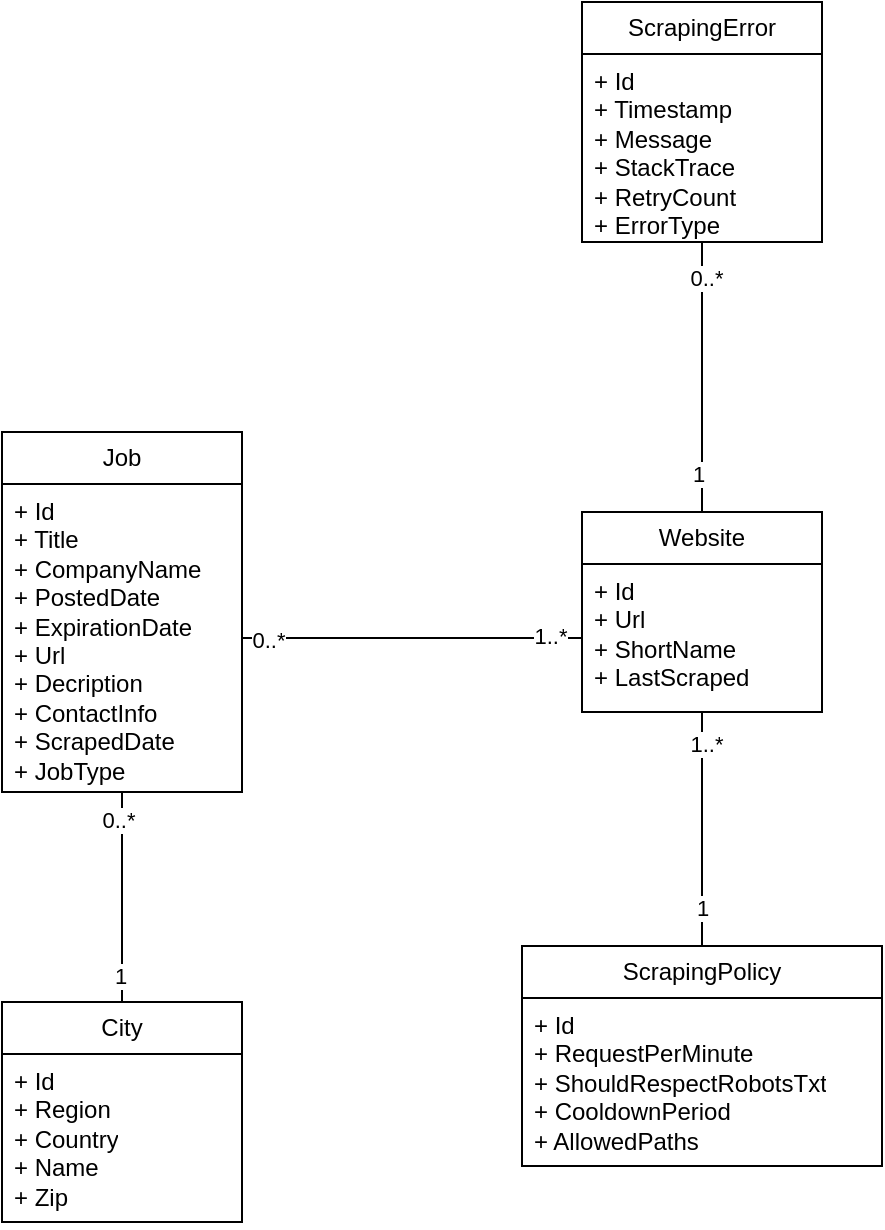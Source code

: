 <mxfile version="24.9.0">
  <diagram name="Page-1" id="Pl5kkA8qLAsJ_QBRMam7">
    <mxGraphModel dx="1107" dy="1691" grid="1" gridSize="10" guides="1" tooltips="1" connect="1" arrows="1" fold="1" page="1" pageScale="1" pageWidth="850" pageHeight="1100" math="0" shadow="0">
      <root>
        <mxCell id="0" />
        <mxCell id="1" parent="0" />
        <mxCell id="nX1LnQ5ez04kvzL2XjsZ-1" value="Job" style="swimlane;fontStyle=0;childLayout=stackLayout;horizontal=1;startSize=26;fillColor=none;horizontalStack=0;resizeParent=1;resizeParentMax=0;resizeLast=0;collapsible=1;marginBottom=0;whiteSpace=wrap;html=1;" vertex="1" parent="1">
          <mxGeometry x="320" y="115" width="120" height="180" as="geometry" />
        </mxCell>
        <mxCell id="nX1LnQ5ez04kvzL2XjsZ-2" value="&lt;div&gt;+ Id&lt;/div&gt;&lt;div&gt;+ Title&lt;/div&gt;&lt;div&gt;+ CompanyName&lt;/div&gt;&lt;div&gt;+ PostedDate&lt;/div&gt;&lt;div&gt;+ ExpirationDate&lt;/div&gt;&lt;div&gt;+ Url&lt;/div&gt;&lt;div&gt;+ Decription&lt;/div&gt;&lt;div&gt;+ ContactInfo&lt;/div&gt;&lt;div&gt;+ ScrapedDate&lt;/div&gt;&lt;div&gt;+ JobType&lt;br&gt;&lt;/div&gt;" style="text;strokeColor=none;fillColor=none;align=left;verticalAlign=top;spacingLeft=4;spacingRight=4;overflow=hidden;rotatable=0;points=[[0,0.5],[1,0.5]];portConstraint=eastwest;whiteSpace=wrap;html=1;" vertex="1" parent="nX1LnQ5ez04kvzL2XjsZ-1">
          <mxGeometry y="26" width="120" height="154" as="geometry" />
        </mxCell>
        <mxCell id="nX1LnQ5ez04kvzL2XjsZ-32" style="edgeStyle=orthogonalEdgeStyle;rounded=0;orthogonalLoop=1;jettySize=auto;html=1;entryX=0.5;entryY=1;entryDx=0;entryDy=0;endArrow=none;endFill=0;" edge="1" parent="1" source="nX1LnQ5ez04kvzL2XjsZ-5" target="nX1LnQ5ez04kvzL2XjsZ-28">
          <mxGeometry relative="1" as="geometry" />
        </mxCell>
        <mxCell id="nX1LnQ5ez04kvzL2XjsZ-33" value="0..*" style="edgeLabel;html=1;align=center;verticalAlign=middle;resizable=0;points=[];" vertex="1" connectable="0" parent="nX1LnQ5ez04kvzL2XjsZ-32">
          <mxGeometry x="0.733" y="-2" relative="1" as="geometry">
            <mxPoint as="offset" />
          </mxGeometry>
        </mxCell>
        <mxCell id="nX1LnQ5ez04kvzL2XjsZ-34" value="1" style="edgeLabel;html=1;align=center;verticalAlign=middle;resizable=0;points=[];" vertex="1" connectable="0" parent="nX1LnQ5ez04kvzL2XjsZ-32">
          <mxGeometry x="-0.719" y="2" relative="1" as="geometry">
            <mxPoint as="offset" />
          </mxGeometry>
        </mxCell>
        <mxCell id="nX1LnQ5ez04kvzL2XjsZ-5" value="Website" style="swimlane;fontStyle=0;childLayout=stackLayout;horizontal=1;startSize=26;fillColor=none;horizontalStack=0;resizeParent=1;resizeParentMax=0;resizeLast=0;collapsible=1;marginBottom=0;whiteSpace=wrap;html=1;" vertex="1" parent="1">
          <mxGeometry x="610" y="155" width="120" height="100" as="geometry" />
        </mxCell>
        <mxCell id="nX1LnQ5ez04kvzL2XjsZ-6" value="&lt;div&gt;+ Id&lt;/div&gt;&lt;div&gt;+ Url&lt;/div&gt;&lt;div&gt;+ ShortName&lt;/div&gt;&lt;div&gt;+ LastScraped&lt;br&gt;&lt;/div&gt;" style="text;strokeColor=none;fillColor=none;align=left;verticalAlign=top;spacingLeft=4;spacingRight=4;overflow=hidden;rotatable=0;points=[[0,0.5],[1,0.5]];portConstraint=eastwest;whiteSpace=wrap;html=1;" vertex="1" parent="nX1LnQ5ez04kvzL2XjsZ-5">
          <mxGeometry y="26" width="120" height="74" as="geometry" />
        </mxCell>
        <mxCell id="nX1LnQ5ez04kvzL2XjsZ-7" style="edgeStyle=orthogonalEdgeStyle;rounded=0;orthogonalLoop=1;jettySize=auto;html=1;entryX=0;entryY=0.5;entryDx=0;entryDy=0;endArrow=none;endFill=0;" edge="1" parent="1" source="nX1LnQ5ez04kvzL2XjsZ-2" target="nX1LnQ5ez04kvzL2XjsZ-6">
          <mxGeometry relative="1" as="geometry" />
        </mxCell>
        <mxCell id="nX1LnQ5ez04kvzL2XjsZ-8" value="0..*" style="edgeLabel;html=1;align=center;verticalAlign=middle;resizable=0;points=[];" vertex="1" connectable="0" parent="nX1LnQ5ez04kvzL2XjsZ-7">
          <mxGeometry x="-0.847" y="-4" relative="1" as="geometry">
            <mxPoint y="-3" as="offset" />
          </mxGeometry>
        </mxCell>
        <mxCell id="nX1LnQ5ez04kvzL2XjsZ-9" value="1..*" style="edgeLabel;html=1;align=center;verticalAlign=middle;resizable=0;points=[];" vertex="1" connectable="0" parent="nX1LnQ5ez04kvzL2XjsZ-7">
          <mxGeometry x="0.812" y="-2" relative="1" as="geometry">
            <mxPoint y="-3" as="offset" />
          </mxGeometry>
        </mxCell>
        <mxCell id="nX1LnQ5ez04kvzL2XjsZ-13" style="edgeStyle=orthogonalEdgeStyle;rounded=0;orthogonalLoop=1;jettySize=auto;html=1;entryX=0.5;entryY=1;entryDx=0;entryDy=0;endArrow=none;endFill=0;" edge="1" parent="1" source="nX1LnQ5ez04kvzL2XjsZ-11" target="nX1LnQ5ez04kvzL2XjsZ-5">
          <mxGeometry relative="1" as="geometry" />
        </mxCell>
        <mxCell id="nX1LnQ5ez04kvzL2XjsZ-14" value="1" style="edgeLabel;html=1;align=center;verticalAlign=middle;resizable=0;points=[];" vertex="1" connectable="0" parent="nX1LnQ5ez04kvzL2XjsZ-13">
          <mxGeometry x="-0.675" relative="1" as="geometry">
            <mxPoint as="offset" />
          </mxGeometry>
        </mxCell>
        <mxCell id="nX1LnQ5ez04kvzL2XjsZ-15" value="1..*" style="edgeLabel;html=1;align=center;verticalAlign=middle;resizable=0;points=[];" vertex="1" connectable="0" parent="nX1LnQ5ez04kvzL2XjsZ-13">
          <mxGeometry x="0.727" y="-2" relative="1" as="geometry">
            <mxPoint as="offset" />
          </mxGeometry>
        </mxCell>
        <mxCell id="nX1LnQ5ez04kvzL2XjsZ-11" value="ScrapingPolicy" style="swimlane;fontStyle=0;childLayout=stackLayout;horizontal=1;startSize=26;fillColor=none;horizontalStack=0;resizeParent=1;resizeParentMax=0;resizeLast=0;collapsible=1;marginBottom=0;whiteSpace=wrap;html=1;" vertex="1" parent="1">
          <mxGeometry x="580" y="372" width="180" height="110" as="geometry" />
        </mxCell>
        <mxCell id="nX1LnQ5ez04kvzL2XjsZ-12" value="&lt;div&gt;+ Id&lt;/div&gt;&lt;div&gt;+ RequestPerMinute&lt;/div&gt;&lt;div&gt;+ ShouldRespectRobotsTxt&lt;/div&gt;&lt;div&gt;+ CooldownPeriod&lt;/div&gt;&lt;div&gt;+ AllowedPaths&lt;br&gt;&lt;/div&gt;" style="text;strokeColor=none;fillColor=none;align=left;verticalAlign=top;spacingLeft=4;spacingRight=4;overflow=hidden;rotatable=0;points=[[0,0.5],[1,0.5]];portConstraint=eastwest;whiteSpace=wrap;html=1;" vertex="1" parent="nX1LnQ5ez04kvzL2XjsZ-11">
          <mxGeometry y="26" width="180" height="84" as="geometry" />
        </mxCell>
        <mxCell id="nX1LnQ5ez04kvzL2XjsZ-22" style="edgeStyle=orthogonalEdgeStyle;rounded=0;orthogonalLoop=1;jettySize=auto;html=1;entryX=0.5;entryY=1;entryDx=0;entryDy=0;endArrow=none;endFill=0;" edge="1" parent="1" source="nX1LnQ5ez04kvzL2XjsZ-17" target="nX1LnQ5ez04kvzL2XjsZ-1">
          <mxGeometry relative="1" as="geometry" />
        </mxCell>
        <mxCell id="nX1LnQ5ez04kvzL2XjsZ-23" value="1" style="edgeLabel;html=1;align=center;verticalAlign=middle;resizable=0;points=[];" vertex="1" connectable="0" parent="nX1LnQ5ez04kvzL2XjsZ-22">
          <mxGeometry x="-0.746" y="1" relative="1" as="geometry">
            <mxPoint as="offset" />
          </mxGeometry>
        </mxCell>
        <mxCell id="nX1LnQ5ez04kvzL2XjsZ-24" value="0..*" style="edgeLabel;html=1;align=center;verticalAlign=middle;resizable=0;points=[];" vertex="1" connectable="0" parent="nX1LnQ5ez04kvzL2XjsZ-22">
          <mxGeometry x="0.746" y="2" relative="1" as="geometry">
            <mxPoint as="offset" />
          </mxGeometry>
        </mxCell>
        <mxCell id="nX1LnQ5ez04kvzL2XjsZ-17" value="City" style="swimlane;fontStyle=0;childLayout=stackLayout;horizontal=1;startSize=26;fillColor=none;horizontalStack=0;resizeParent=1;resizeParentMax=0;resizeLast=0;collapsible=1;marginBottom=0;whiteSpace=wrap;html=1;" vertex="1" parent="1">
          <mxGeometry x="320" y="400" width="120" height="110" as="geometry" />
        </mxCell>
        <mxCell id="nX1LnQ5ez04kvzL2XjsZ-18" value="&lt;div&gt;+ Id &lt;br&gt;&lt;/div&gt;&lt;div&gt;+ Region&lt;/div&gt;&lt;div&gt;+ Country&lt;/div&gt;&lt;div&gt;+ Name&lt;/div&gt;&lt;div&gt;+ Zip&lt;/div&gt;" style="text;strokeColor=none;fillColor=none;align=left;verticalAlign=top;spacingLeft=4;spacingRight=4;overflow=hidden;rotatable=0;points=[[0,0.5],[1,0.5]];portConstraint=eastwest;whiteSpace=wrap;html=1;" vertex="1" parent="nX1LnQ5ez04kvzL2XjsZ-17">
          <mxGeometry y="26" width="120" height="84" as="geometry" />
        </mxCell>
        <mxCell id="nX1LnQ5ez04kvzL2XjsZ-28" value="ScrapingError" style="swimlane;fontStyle=0;childLayout=stackLayout;horizontal=1;startSize=26;fillColor=none;horizontalStack=0;resizeParent=1;resizeParentMax=0;resizeLast=0;collapsible=1;marginBottom=0;whiteSpace=wrap;html=1;" vertex="1" parent="1">
          <mxGeometry x="610" y="-100" width="120" height="120" as="geometry" />
        </mxCell>
        <mxCell id="nX1LnQ5ez04kvzL2XjsZ-29" value="&lt;div&gt;+ Id&lt;/div&gt;&lt;div&gt;+ Timestamp&lt;/div&gt;&lt;div&gt;+ Message&lt;/div&gt;&lt;div&gt;+ StackTrace&lt;/div&gt;&lt;div&gt;+ RetryCount&lt;br&gt;&lt;/div&gt;&lt;div&gt;+ ErrorType&lt;br&gt;&lt;/div&gt;" style="text;strokeColor=none;fillColor=none;align=left;verticalAlign=top;spacingLeft=4;spacingRight=4;overflow=hidden;rotatable=0;points=[[0,0.5],[1,0.5]];portConstraint=eastwest;whiteSpace=wrap;html=1;" vertex="1" parent="nX1LnQ5ez04kvzL2XjsZ-28">
          <mxGeometry y="26" width="120" height="94" as="geometry" />
        </mxCell>
      </root>
    </mxGraphModel>
  </diagram>
</mxfile>
